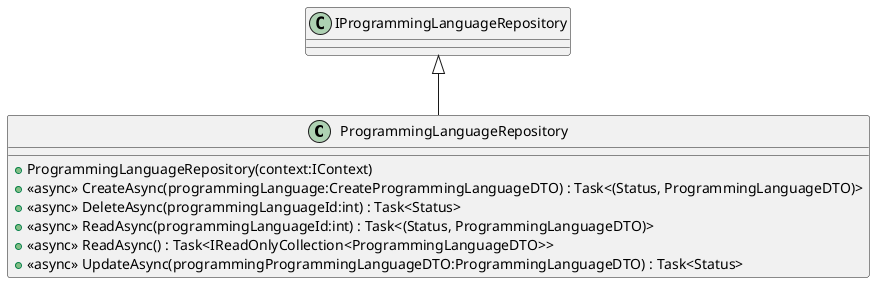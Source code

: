 @startuml
class ProgrammingLanguageRepository {
    + ProgrammingLanguageRepository(context:IContext)
    + <<async>> CreateAsync(programmingLanguage:CreateProgrammingLanguageDTO) : Task<(Status, ProgrammingLanguageDTO)>
    + <<async>> DeleteAsync(programmingLanguageId:int) : Task<Status>
    + <<async>> ReadAsync(programmingLanguageId:int) : Task<(Status, ProgrammingLanguageDTO)>
    + <<async>> ReadAsync() : Task<IReadOnlyCollection<ProgrammingLanguageDTO>>
    + <<async>> UpdateAsync(programmingProgrammingLanguageDTO:ProgrammingLanguageDTO) : Task<Status>
}
IProgrammingLanguageRepository <|-- ProgrammingLanguageRepository
@enduml
